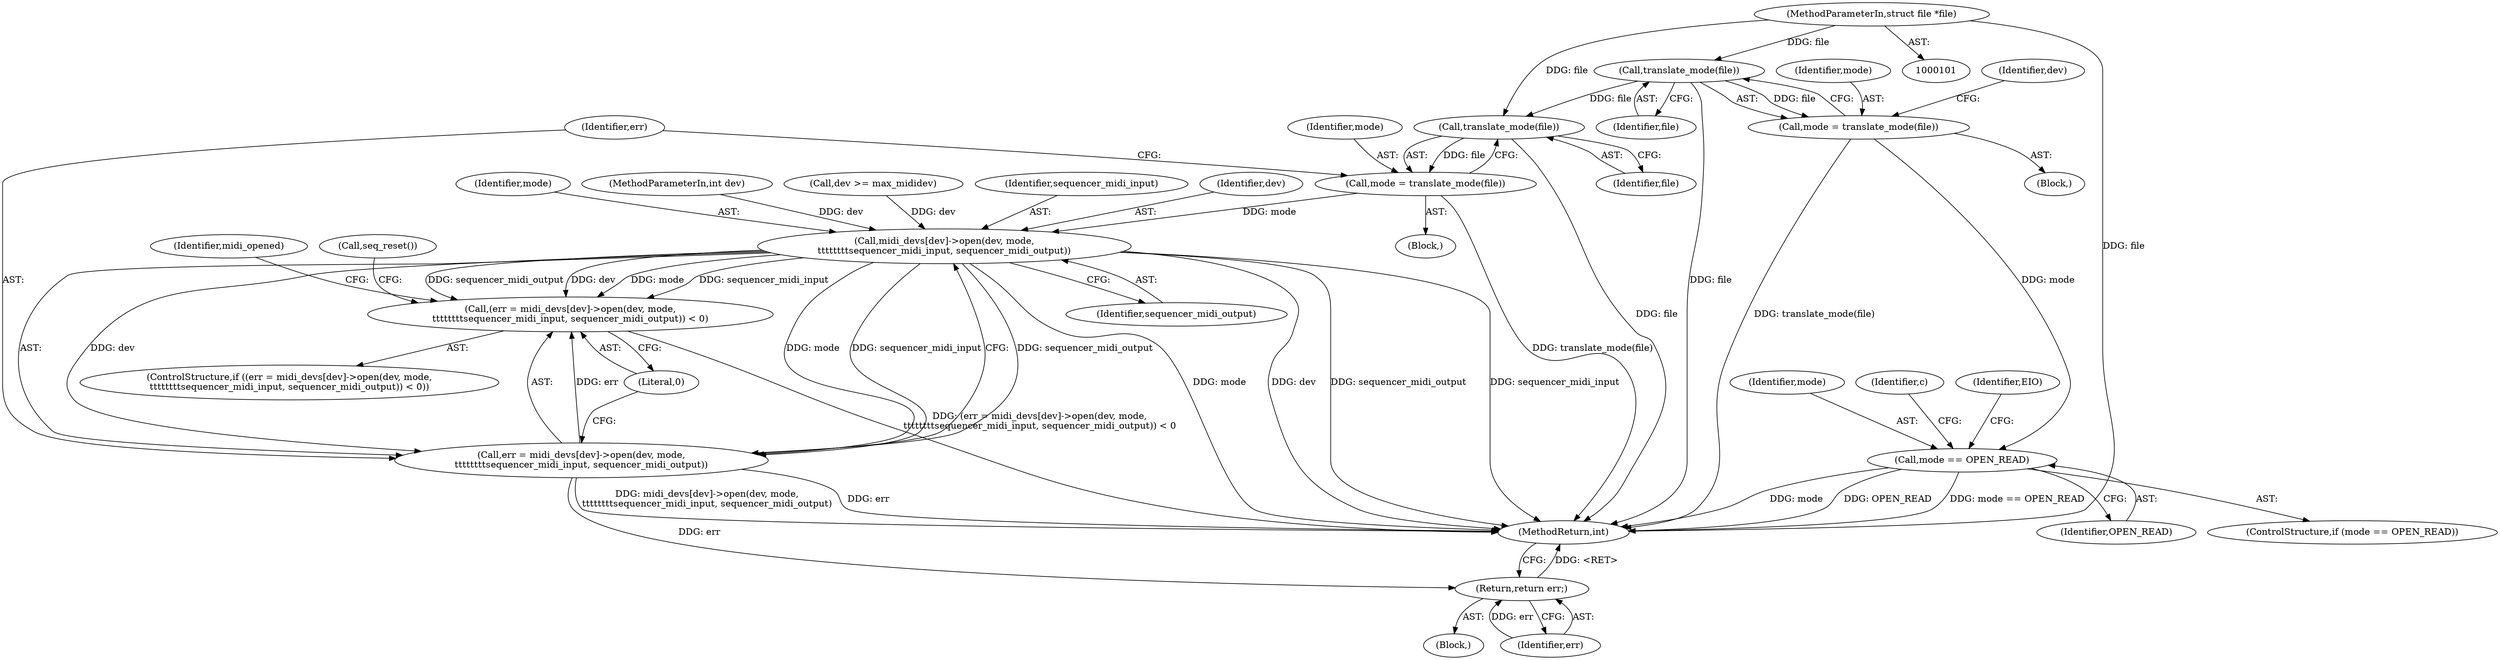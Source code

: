 digraph "0_linux_b769f49463711205d57286e64cf535ed4daf59e9_1@pointer" {
"1000103" [label="(MethodParameterIn,struct file *file)"];
"1000118" [label="(Call,translate_mode(file))"];
"1000116" [label="(Call,mode = translate_mode(file))"];
"1000131" [label="(Call,mode == OPEN_READ)"];
"1000343" [label="(Call,translate_mode(file))"];
"1000341" [label="(Call,mode = translate_mode(file))"];
"1000349" [label="(Call,midi_devs[dev]->open(dev, mode,\n\t\t\t\t\t\t\t\tsequencer_midi_input, sequencer_midi_output))"];
"1000346" [label="(Call,(err = midi_devs[dev]->open(dev, mode,\n\t\t\t\t\t\t\t\tsequencer_midi_input, sequencer_midi_output)) < 0)"];
"1000347" [label="(Call,err = midi_devs[dev]->open(dev, mode,\n\t\t\t\t\t\t\t\tsequencer_midi_input, sequencer_midi_output))"];
"1000357" [label="(Return,return err;)"];
"1000354" [label="(Literal,0)"];
"1000344" [label="(Identifier,file)"];
"1000117" [label="(Identifier,mode)"];
"1000119" [label="(Identifier,file)"];
"1000138" [label="(Identifier,c)"];
"1000353" [label="(Identifier,sequencer_midi_output)"];
"1000103" [label="(MethodParameterIn,struct file *file)"];
"1000348" [label="(Identifier,err)"];
"1000118" [label="(Call,translate_mode(file))"];
"1000136" [label="(Identifier,EIO)"];
"1000346" [label="(Call,(err = midi_devs[dev]->open(dev, mode,\n\t\t\t\t\t\t\t\tsequencer_midi_input, sequencer_midi_output)) < 0)"];
"1000351" [label="(Identifier,mode)"];
"1000347" [label="(Call,err = midi_devs[dev]->open(dev, mode,\n\t\t\t\t\t\t\t\tsequencer_midi_input, sequencer_midi_output))"];
"1000349" [label="(Call,midi_devs[dev]->open(dev, mode,\n\t\t\t\t\t\t\t\tsequencer_midi_input, sequencer_midi_output))"];
"1000355" [label="(Block,)"];
"1000356" [label="(Call,seq_reset())"];
"1000357" [label="(Return,return err;)"];
"1000106" [label="(Block,)"];
"1000131" [label="(Call,mode == OPEN_READ)"];
"1000415" [label="(MethodReturn,int)"];
"1000133" [label="(Identifier,OPEN_READ)"];
"1000342" [label="(Identifier,mode)"];
"1000345" [label="(ControlStructure,if ((err = midi_devs[dev]->open(dev, mode,\n\t\t\t\t\t\t\t\tsequencer_midi_input, sequencer_midi_output)) < 0))"];
"1000341" [label="(Call,mode = translate_mode(file))"];
"1000102" [label="(MethodParameterIn,int dev)"];
"1000132" [label="(Identifier,mode)"];
"1000329" [label="(Call,dev >= max_mididev)"];
"1000116" [label="(Call,mode = translate_mode(file))"];
"1000318" [label="(Block,)"];
"1000352" [label="(Identifier,sequencer_midi_input)"];
"1000130" [label="(ControlStructure,if (mode == OPEN_READ))"];
"1000343" [label="(Call,translate_mode(file))"];
"1000121" [label="(Identifier,dev)"];
"1000361" [label="(Identifier,midi_opened)"];
"1000358" [label="(Identifier,err)"];
"1000350" [label="(Identifier,dev)"];
"1000103" -> "1000101"  [label="AST: "];
"1000103" -> "1000415"  [label="DDG: file"];
"1000103" -> "1000118"  [label="DDG: file"];
"1000103" -> "1000343"  [label="DDG: file"];
"1000118" -> "1000116"  [label="AST: "];
"1000118" -> "1000119"  [label="CFG: "];
"1000119" -> "1000118"  [label="AST: "];
"1000116" -> "1000118"  [label="CFG: "];
"1000118" -> "1000415"  [label="DDG: file"];
"1000118" -> "1000116"  [label="DDG: file"];
"1000118" -> "1000343"  [label="DDG: file"];
"1000116" -> "1000106"  [label="AST: "];
"1000117" -> "1000116"  [label="AST: "];
"1000121" -> "1000116"  [label="CFG: "];
"1000116" -> "1000415"  [label="DDG: translate_mode(file)"];
"1000116" -> "1000131"  [label="DDG: mode"];
"1000131" -> "1000130"  [label="AST: "];
"1000131" -> "1000133"  [label="CFG: "];
"1000132" -> "1000131"  [label="AST: "];
"1000133" -> "1000131"  [label="AST: "];
"1000136" -> "1000131"  [label="CFG: "];
"1000138" -> "1000131"  [label="CFG: "];
"1000131" -> "1000415"  [label="DDG: mode"];
"1000131" -> "1000415"  [label="DDG: OPEN_READ"];
"1000131" -> "1000415"  [label="DDG: mode == OPEN_READ"];
"1000343" -> "1000341"  [label="AST: "];
"1000343" -> "1000344"  [label="CFG: "];
"1000344" -> "1000343"  [label="AST: "];
"1000341" -> "1000343"  [label="CFG: "];
"1000343" -> "1000415"  [label="DDG: file"];
"1000343" -> "1000341"  [label="DDG: file"];
"1000341" -> "1000318"  [label="AST: "];
"1000342" -> "1000341"  [label="AST: "];
"1000348" -> "1000341"  [label="CFG: "];
"1000341" -> "1000415"  [label="DDG: translate_mode(file)"];
"1000341" -> "1000349"  [label="DDG: mode"];
"1000349" -> "1000347"  [label="AST: "];
"1000349" -> "1000353"  [label="CFG: "];
"1000350" -> "1000349"  [label="AST: "];
"1000351" -> "1000349"  [label="AST: "];
"1000352" -> "1000349"  [label="AST: "];
"1000353" -> "1000349"  [label="AST: "];
"1000347" -> "1000349"  [label="CFG: "];
"1000349" -> "1000415"  [label="DDG: mode"];
"1000349" -> "1000415"  [label="DDG: sequencer_midi_output"];
"1000349" -> "1000415"  [label="DDG: dev"];
"1000349" -> "1000415"  [label="DDG: sequencer_midi_input"];
"1000349" -> "1000346"  [label="DDG: dev"];
"1000349" -> "1000346"  [label="DDG: mode"];
"1000349" -> "1000346"  [label="DDG: sequencer_midi_input"];
"1000349" -> "1000346"  [label="DDG: sequencer_midi_output"];
"1000349" -> "1000347"  [label="DDG: dev"];
"1000349" -> "1000347"  [label="DDG: mode"];
"1000349" -> "1000347"  [label="DDG: sequencer_midi_input"];
"1000349" -> "1000347"  [label="DDG: sequencer_midi_output"];
"1000329" -> "1000349"  [label="DDG: dev"];
"1000102" -> "1000349"  [label="DDG: dev"];
"1000346" -> "1000345"  [label="AST: "];
"1000346" -> "1000354"  [label="CFG: "];
"1000347" -> "1000346"  [label="AST: "];
"1000354" -> "1000346"  [label="AST: "];
"1000356" -> "1000346"  [label="CFG: "];
"1000361" -> "1000346"  [label="CFG: "];
"1000346" -> "1000415"  [label="DDG: (err = midi_devs[dev]->open(dev, mode,\n\t\t\t\t\t\t\t\tsequencer_midi_input, sequencer_midi_output)) < 0"];
"1000347" -> "1000346"  [label="DDG: err"];
"1000348" -> "1000347"  [label="AST: "];
"1000354" -> "1000347"  [label="CFG: "];
"1000347" -> "1000415"  [label="DDG: midi_devs[dev]->open(dev, mode,\n\t\t\t\t\t\t\t\tsequencer_midi_input, sequencer_midi_output)"];
"1000347" -> "1000415"  [label="DDG: err"];
"1000347" -> "1000357"  [label="DDG: err"];
"1000357" -> "1000355"  [label="AST: "];
"1000357" -> "1000358"  [label="CFG: "];
"1000358" -> "1000357"  [label="AST: "];
"1000415" -> "1000357"  [label="CFG: "];
"1000357" -> "1000415"  [label="DDG: <RET>"];
"1000358" -> "1000357"  [label="DDG: err"];
}
